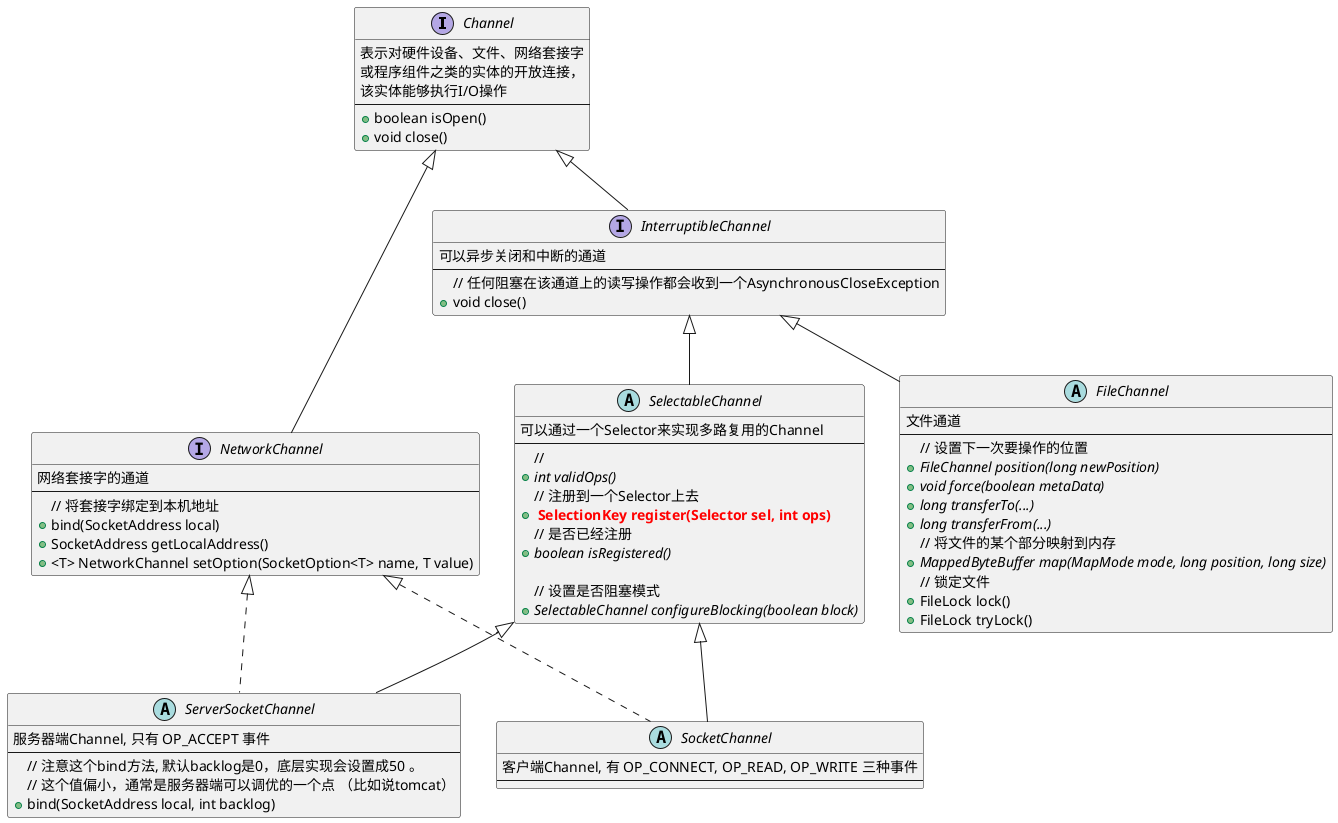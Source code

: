 @startuml

interface Channel {
    表示对硬件设备、文件、网络套接字
    或程序组件之类的实体的开放连接，
    该实体能够执行I/O操作
    ---
    +boolean isOpen()
    +void close()
}

interface InterruptibleChannel extends Channel{
    可以异步关闭和中断的通道
    ---
    // 任何阻塞在该通道上的读写操作都会收到一个AsynchronousCloseException
    +void close()
}

abstract class SelectableChannel extends InterruptibleChannel{
    可以通过一个Selector来实现多路复用的Channel
    ---
    //
    +{abstract} int validOps()
    // 注册到一个Selector上去
    +<font color="red"><b> SelectionKey register(Selector sel, int ops)
    // 是否已经注册
    +{abstract} boolean isRegistered()

    // 设置是否阻塞模式
    +{abstract} SelectableChannel configureBlocking(boolean block)
}

interface NetworkChannel extends Channel{
    网络套接字的通道
    ---
    // 将套接字绑定到本机地址
    +bind(SocketAddress local)
    +SocketAddress getLocalAddress()
    +<T> NetworkChannel setOption(SocketOption<T> name, T value)
}

abstract class ServerSocketChannel extends SelectableChannel implements NetworkChannel {
    服务器端Channel, 只有 OP_ACCEPT 事件
    ---
    // 注意这个bind方法, 默认backlog是0，底层实现会设置成50 。
    // 这个值偏小，通常是服务器端可以调优的一个点 （比如说tomcat）
    +bind(SocketAddress local, int backlog)
}


abstract class SocketChannel extends SelectableChannel implements NetworkChannel {
    客户端Channel, 有 OP_CONNECT, OP_READ, OP_WRITE 三种事件
    ---
}

abstract class FileChannel extends InterruptibleChannel{
    文件通道
    ---
    // 设置下一次要操作的位置
    +{abstract} FileChannel position(long newPosition)
    +{abstract} void force(boolean metaData)
    +{abstract} long transferTo(...)
    +{abstract} long transferFrom(...)
    // 将文件的某个部分映射到内存
    +{abstract} MappedByteBuffer map(MapMode mode, long position, long size)
    // 锁定文件
    +FileLock lock()
    +FileLock tryLock()
}

@enduml